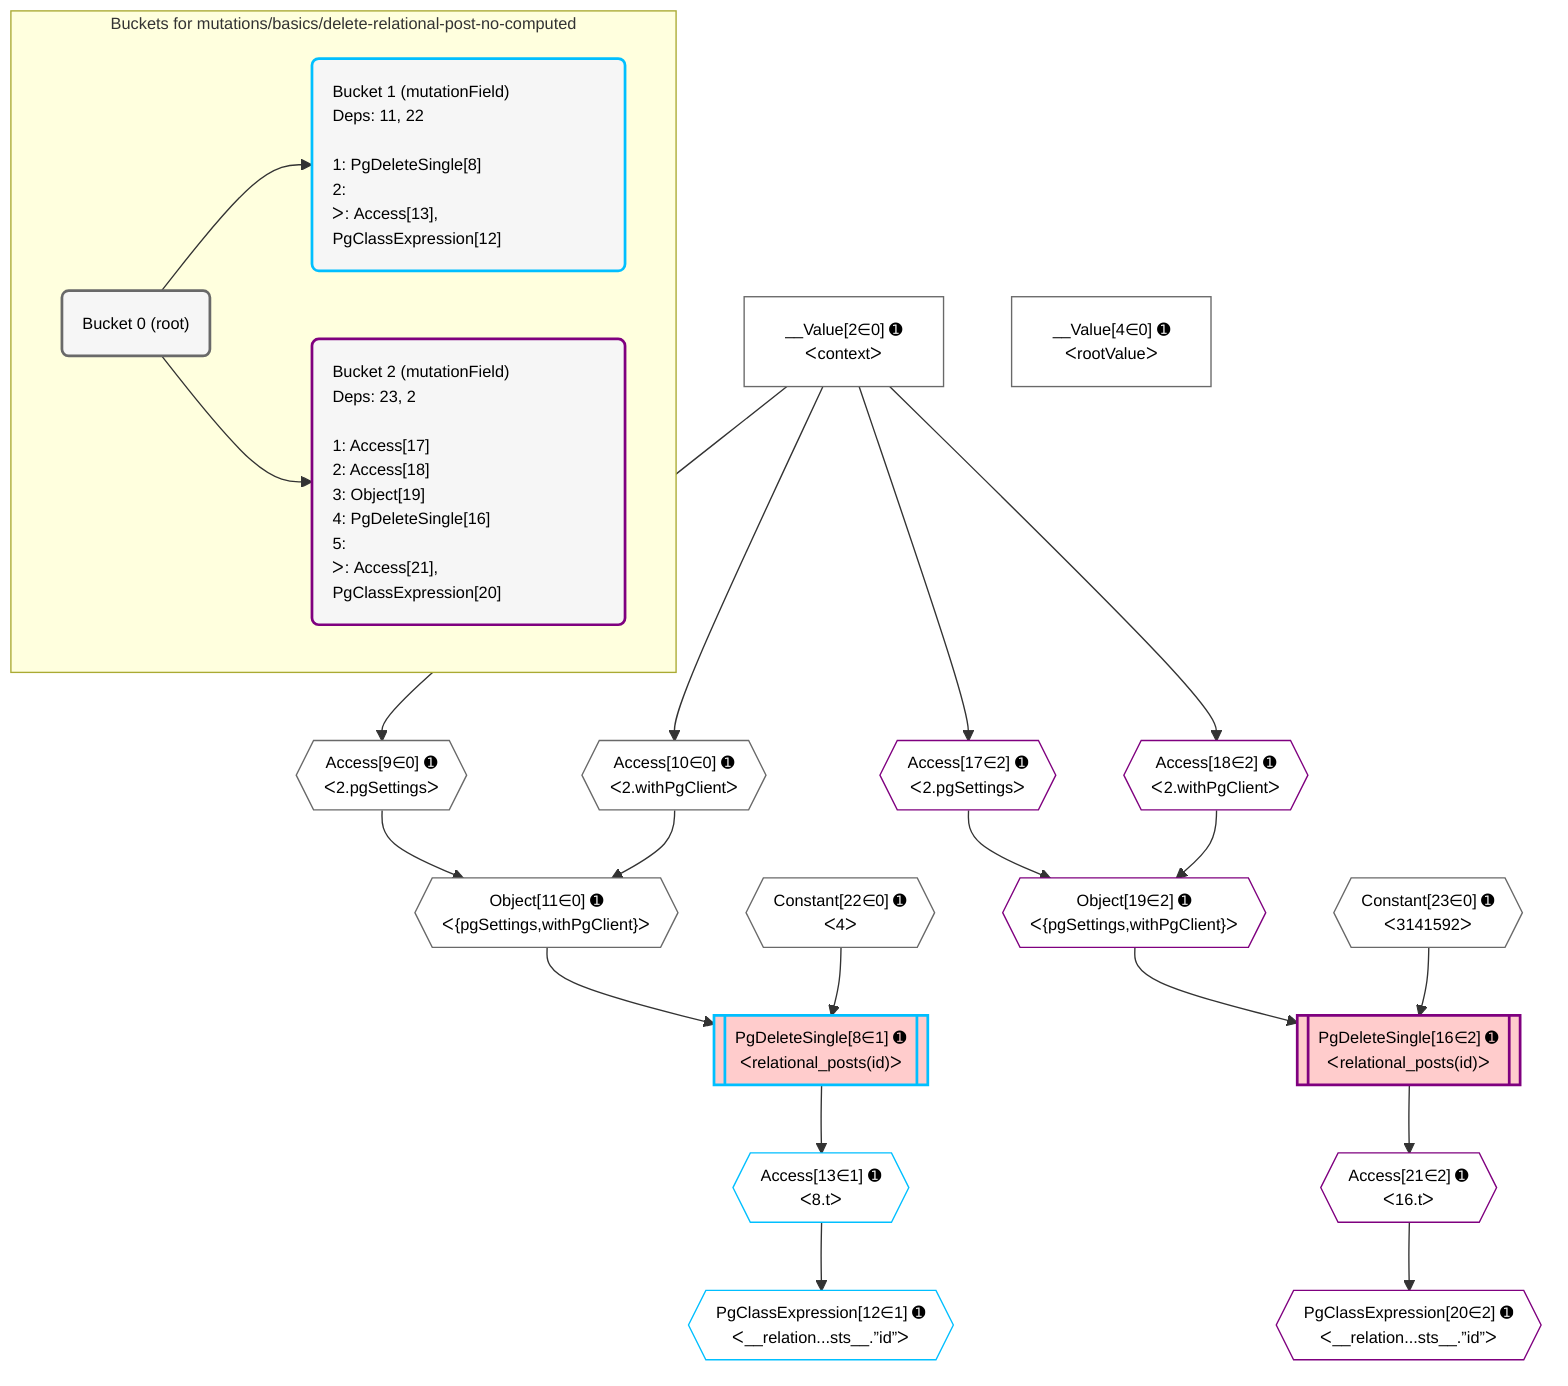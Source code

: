 %%{init: {'themeVariables': { 'fontSize': '12px'}}}%%
graph TD
    classDef path fill:#eee,stroke:#000,color:#000
    classDef plan fill:#fff,stroke-width:1px,color:#000
    classDef itemplan fill:#fff,stroke-width:2px,color:#000
    classDef unbatchedplan fill:#dff,stroke-width:1px,color:#000
    classDef sideeffectplan fill:#fcc,stroke-width:2px,color:#000
    classDef bucket fill:#f6f6f6,color:#000,stroke-width:2px,text-align:left


    %% plan dependencies
    Object11{{"Object[11∈0] ➊<br />ᐸ{pgSettings,withPgClient}ᐳ"}}:::plan
    Access9{{"Access[9∈0] ➊<br />ᐸ2.pgSettingsᐳ"}}:::plan
    Access10{{"Access[10∈0] ➊<br />ᐸ2.withPgClientᐳ"}}:::plan
    Access9 & Access10 --> Object11
    __Value2["__Value[2∈0] ➊<br />ᐸcontextᐳ"]:::plan
    __Value2 --> Access9
    __Value2 --> Access10
    __Value4["__Value[4∈0] ➊<br />ᐸrootValueᐳ"]:::plan
    Constant22{{"Constant[22∈0] ➊<br />ᐸ4ᐳ"}}:::plan
    Constant23{{"Constant[23∈0] ➊<br />ᐸ3141592ᐳ"}}:::plan
    PgDeleteSingle8[["PgDeleteSingle[8∈1] ➊<br />ᐸrelational_posts(id)ᐳ"]]:::sideeffectplan
    Object11 & Constant22 --> PgDeleteSingle8
    PgClassExpression12{{"PgClassExpression[12∈1] ➊<br />ᐸ__relation...sts__.”id”ᐳ"}}:::plan
    Access13{{"Access[13∈1] ➊<br />ᐸ8.tᐳ"}}:::plan
    Access13 --> PgClassExpression12
    PgDeleteSingle8 --> Access13
    PgDeleteSingle16[["PgDeleteSingle[16∈2] ➊<br />ᐸrelational_posts(id)ᐳ"]]:::sideeffectplan
    Object19{{"Object[19∈2] ➊<br />ᐸ{pgSettings,withPgClient}ᐳ"}}:::plan
    Object19 & Constant23 --> PgDeleteSingle16
    Access17{{"Access[17∈2] ➊<br />ᐸ2.pgSettingsᐳ"}}:::plan
    Access18{{"Access[18∈2] ➊<br />ᐸ2.withPgClientᐳ"}}:::plan
    Access17 & Access18 --> Object19
    __Value2 --> Access17
    __Value2 --> Access18
    PgClassExpression20{{"PgClassExpression[20∈2] ➊<br />ᐸ__relation...sts__.”id”ᐳ"}}:::plan
    Access21{{"Access[21∈2] ➊<br />ᐸ16.tᐳ"}}:::plan
    Access21 --> PgClassExpression20
    PgDeleteSingle16 --> Access21

    %% define steps

    subgraph "Buckets for mutations/basics/delete-relational-post-no-computed"
    Bucket0("Bucket 0 (root)"):::bucket
    classDef bucket0 stroke:#696969
    class Bucket0,__Value2,__Value4,Access9,Access10,Object11,Constant22,Constant23 bucket0
    Bucket1("Bucket 1 (mutationField)<br />Deps: 11, 22<br /><br />1: PgDeleteSingle[8]<br />2: <br />ᐳ: Access[13], PgClassExpression[12]"):::bucket
    classDef bucket1 stroke:#00bfff
    class Bucket1,PgDeleteSingle8,PgClassExpression12,Access13 bucket1
    Bucket2("Bucket 2 (mutationField)<br />Deps: 23, 2<br /><br />1: Access[17]<br />2: Access[18]<br />3: Object[19]<br />4: PgDeleteSingle[16]<br />5: <br />ᐳ: Access[21], PgClassExpression[20]"):::bucket
    classDef bucket2 stroke:#7f007f
    class Bucket2,PgDeleteSingle16,Access17,Access18,Object19,PgClassExpression20,Access21 bucket2
    Bucket0 --> Bucket1 & Bucket2
    end